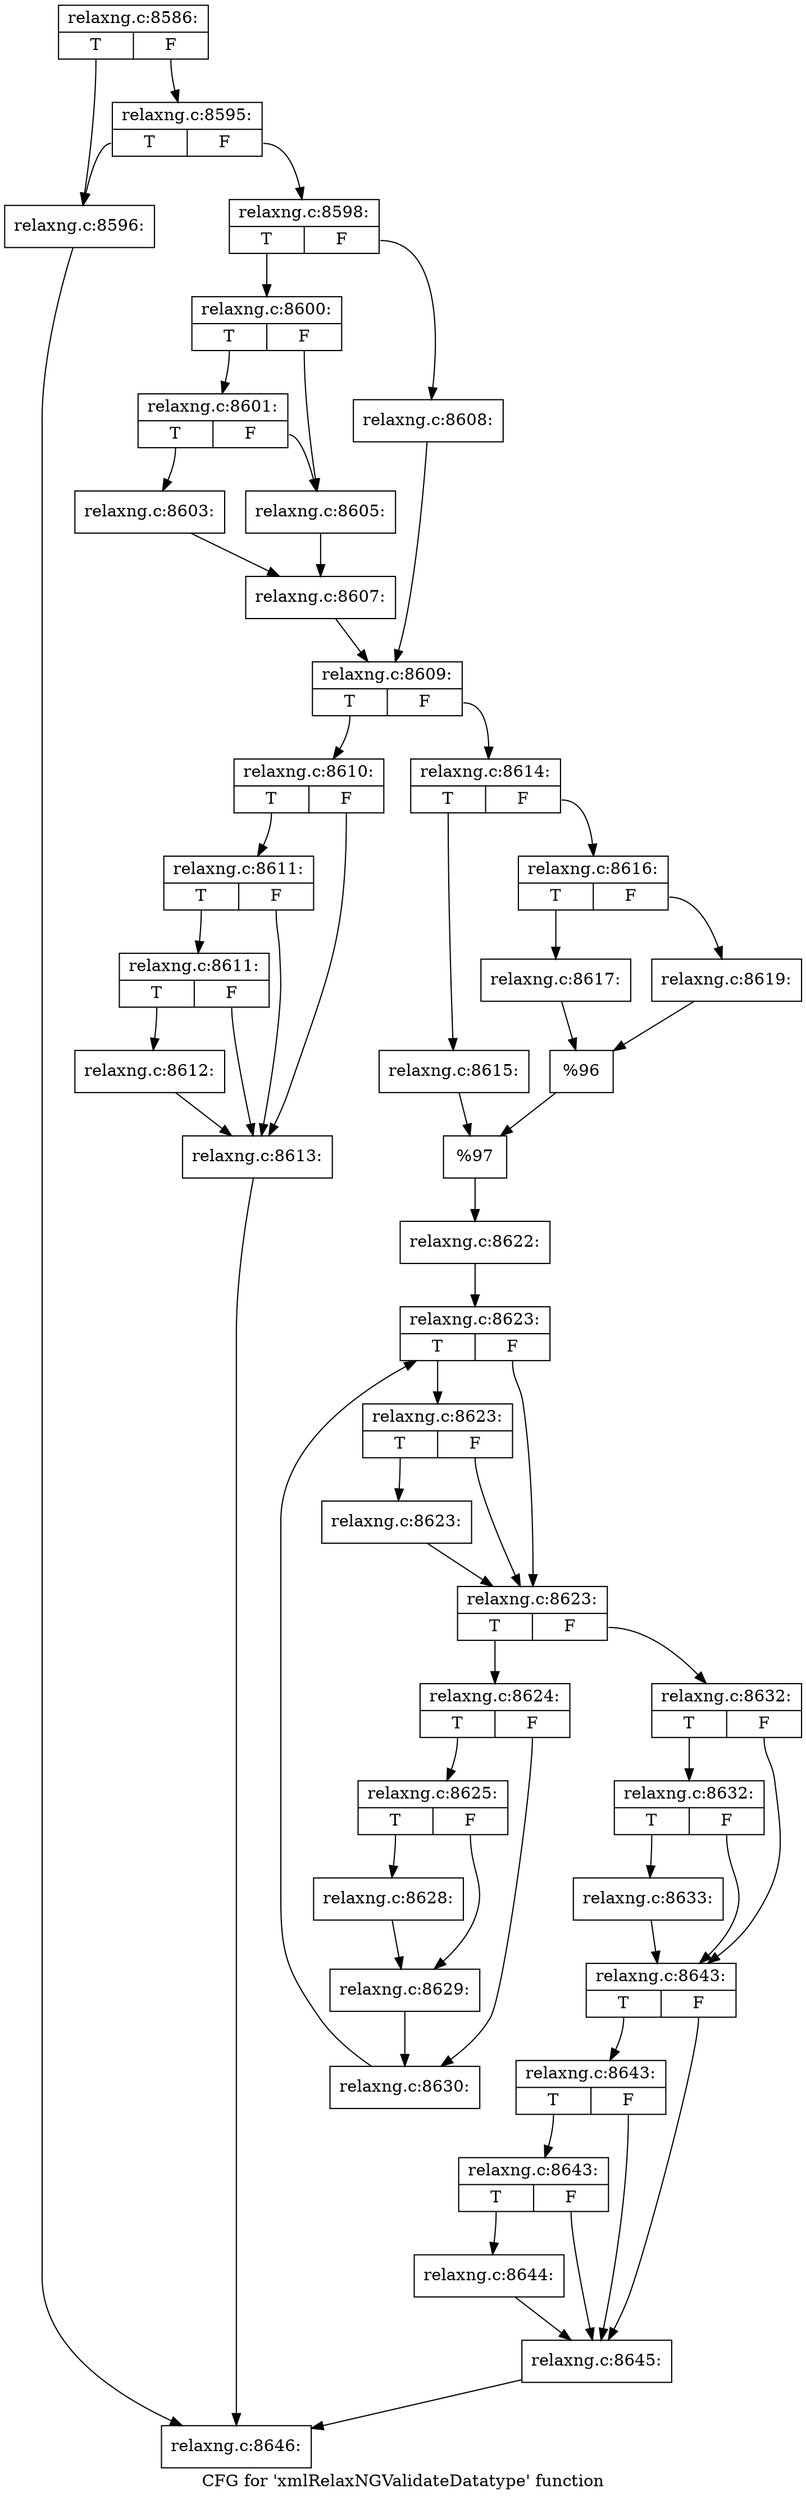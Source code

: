 digraph "CFG for 'xmlRelaxNGValidateDatatype' function" {
	label="CFG for 'xmlRelaxNGValidateDatatype' function";

	Node0x3f3af00 [shape=record,label="{relaxng.c:8586:|{<s0>T|<s1>F}}"];
	Node0x3f3af00:s0 -> Node0x3f3cea0;
	Node0x3f3af00:s1 -> Node0x3f3cf40;
	Node0x3f3cf40 [shape=record,label="{relaxng.c:8595:|{<s0>T|<s1>F}}"];
	Node0x3f3cf40:s0 -> Node0x3f3cea0;
	Node0x3f3cf40:s1 -> Node0x3f3cef0;
	Node0x3f3cea0 [shape=record,label="{relaxng.c:8596:}"];
	Node0x3f3cea0 -> Node0x3f372a0;
	Node0x3f3cef0 [shape=record,label="{relaxng.c:8598:|{<s0>T|<s1>F}}"];
	Node0x3f3cef0:s0 -> Node0x3f3db90;
	Node0x3f3cef0:s1 -> Node0x3f3dc30;
	Node0x3f3db90 [shape=record,label="{relaxng.c:8600:|{<s0>T|<s1>F}}"];
	Node0x3f3db90:s0 -> Node0x3f3e210;
	Node0x3f3db90:s1 -> Node0x3f3e1c0;
	Node0x3f3e210 [shape=record,label="{relaxng.c:8601:|{<s0>T|<s1>F}}"];
	Node0x3f3e210:s0 -> Node0x3f3e120;
	Node0x3f3e210:s1 -> Node0x3f3e1c0;
	Node0x3f3e120 [shape=record,label="{relaxng.c:8603:}"];
	Node0x3f3e120 -> Node0x3f3e170;
	Node0x3f3e1c0 [shape=record,label="{relaxng.c:8605:}"];
	Node0x3f3e1c0 -> Node0x3f3e170;
	Node0x3f3e170 [shape=record,label="{relaxng.c:8607:}"];
	Node0x3f3e170 -> Node0x3f3dbe0;
	Node0x3f3dc30 [shape=record,label="{relaxng.c:8608:}"];
	Node0x3f3dc30 -> Node0x3f3dbe0;
	Node0x3f3dbe0 [shape=record,label="{relaxng.c:8609:|{<s0>T|<s1>F}}"];
	Node0x3f3dbe0:s0 -> Node0x3f400a0;
	Node0x3f3dbe0:s1 -> Node0x3f40140;
	Node0x3f400a0 [shape=record,label="{relaxng.c:8610:|{<s0>T|<s1>F}}"];
	Node0x3f400a0:s0 -> Node0x3f408a0;
	Node0x3f400a0:s1 -> Node0x3f407d0;
	Node0x3f408a0 [shape=record,label="{relaxng.c:8611:|{<s0>T|<s1>F}}"];
	Node0x3f408a0:s0 -> Node0x3f40820;
	Node0x3f408a0:s1 -> Node0x3f407d0;
	Node0x3f40820 [shape=record,label="{relaxng.c:8611:|{<s0>T|<s1>F}}"];
	Node0x3f40820:s0 -> Node0x3f40780;
	Node0x3f40820:s1 -> Node0x3f407d0;
	Node0x3f40780 [shape=record,label="{relaxng.c:8612:}"];
	Node0x3f40780 -> Node0x3f407d0;
	Node0x3f407d0 [shape=record,label="{relaxng.c:8613:}"];
	Node0x3f407d0 -> Node0x3f372a0;
	Node0x3f40140 [shape=record,label="{relaxng.c:8614:|{<s0>T|<s1>F}}"];
	Node0x3f40140:s0 -> Node0x3f41860;
	Node0x3f40140:s1 -> Node0x3f41900;
	Node0x3f41860 [shape=record,label="{relaxng.c:8615:}"];
	Node0x3f41860 -> Node0x3f418b0;
	Node0x3f41900 [shape=record,label="{relaxng.c:8616:|{<s0>T|<s1>F}}"];
	Node0x3f41900:s0 -> Node0x3f41e30;
	Node0x3f41900:s1 -> Node0x3f41ed0;
	Node0x3f41e30 [shape=record,label="{relaxng.c:8617:}"];
	Node0x3f41e30 -> Node0x3f41e80;
	Node0x3f41ed0 [shape=record,label="{relaxng.c:8619:}"];
	Node0x3f41ed0 -> Node0x3f41e80;
	Node0x3f41e80 [shape=record,label="{%96}"];
	Node0x3f41e80 -> Node0x3f418b0;
	Node0x3f418b0 [shape=record,label="{%97}"];
	Node0x3f418b0 -> Node0x3f400f0;
	Node0x3f400f0 [shape=record,label="{relaxng.c:8622:}"];
	Node0x3f400f0 -> Node0x3f42e00;
	Node0x3f42e00 [shape=record,label="{relaxng.c:8623:|{<s0>T|<s1>F}}"];
	Node0x3f42e00:s0 -> Node0x3f43140;
	Node0x3f42e00:s1 -> Node0x3f430a0;
	Node0x3f43140 [shape=record,label="{relaxng.c:8623:|{<s0>T|<s1>F}}"];
	Node0x3f43140:s0 -> Node0x3f430f0;
	Node0x3f43140:s1 -> Node0x3f430a0;
	Node0x3f430f0 [shape=record,label="{relaxng.c:8623:}"];
	Node0x3f430f0 -> Node0x3f430a0;
	Node0x3f430a0 [shape=record,label="{relaxng.c:8623:|{<s0>T|<s1>F}}"];
	Node0x3f430a0:s0 -> Node0x3f43550;
	Node0x3f430a0:s1 -> Node0x3f43020;
	Node0x3f43550 [shape=record,label="{relaxng.c:8624:|{<s0>T|<s1>F}}"];
	Node0x3f43550:s0 -> Node0x3f43b10;
	Node0x3f43550:s1 -> Node0x3f43b60;
	Node0x3f43b10 [shape=record,label="{relaxng.c:8625:|{<s0>T|<s1>F}}"];
	Node0x3f43b10:s0 -> Node0x3f44b50;
	Node0x3f43b10:s1 -> Node0x3f44ba0;
	Node0x3f44b50 [shape=record,label="{relaxng.c:8628:}"];
	Node0x3f44b50 -> Node0x3f44ba0;
	Node0x3f44ba0 [shape=record,label="{relaxng.c:8629:}"];
	Node0x3f44ba0 -> Node0x3f43b60;
	Node0x3f43b60 [shape=record,label="{relaxng.c:8630:}"];
	Node0x3f43b60 -> Node0x3f42e00;
	Node0x3f43020 [shape=record,label="{relaxng.c:8632:|{<s0>T|<s1>F}}"];
	Node0x3f43020:s0 -> Node0x3f45520;
	Node0x3f43020:s1 -> Node0x3f454d0;
	Node0x3f45520 [shape=record,label="{relaxng.c:8632:|{<s0>T|<s1>F}}"];
	Node0x3f45520:s0 -> Node0x3f45480;
	Node0x3f45520:s1 -> Node0x3f454d0;
	Node0x3f45480 [shape=record,label="{relaxng.c:8633:}"];
	Node0x3f45480 -> Node0x3f454d0;
	Node0x3f454d0 [shape=record,label="{relaxng.c:8643:|{<s0>T|<s1>F}}"];
	Node0x3f454d0:s0 -> Node0x3f47ea0;
	Node0x3f454d0:s1 -> Node0x3f47dd0;
	Node0x3f47ea0 [shape=record,label="{relaxng.c:8643:|{<s0>T|<s1>F}}"];
	Node0x3f47ea0:s0 -> Node0x3f47e20;
	Node0x3f47ea0:s1 -> Node0x3f47dd0;
	Node0x3f47e20 [shape=record,label="{relaxng.c:8643:|{<s0>T|<s1>F}}"];
	Node0x3f47e20:s0 -> Node0x3f47d80;
	Node0x3f47e20:s1 -> Node0x3f47dd0;
	Node0x3f47d80 [shape=record,label="{relaxng.c:8644:}"];
	Node0x3f47d80 -> Node0x3f47dd0;
	Node0x3f47dd0 [shape=record,label="{relaxng.c:8645:}"];
	Node0x3f47dd0 -> Node0x3f372a0;
	Node0x3f372a0 [shape=record,label="{relaxng.c:8646:}"];
}
